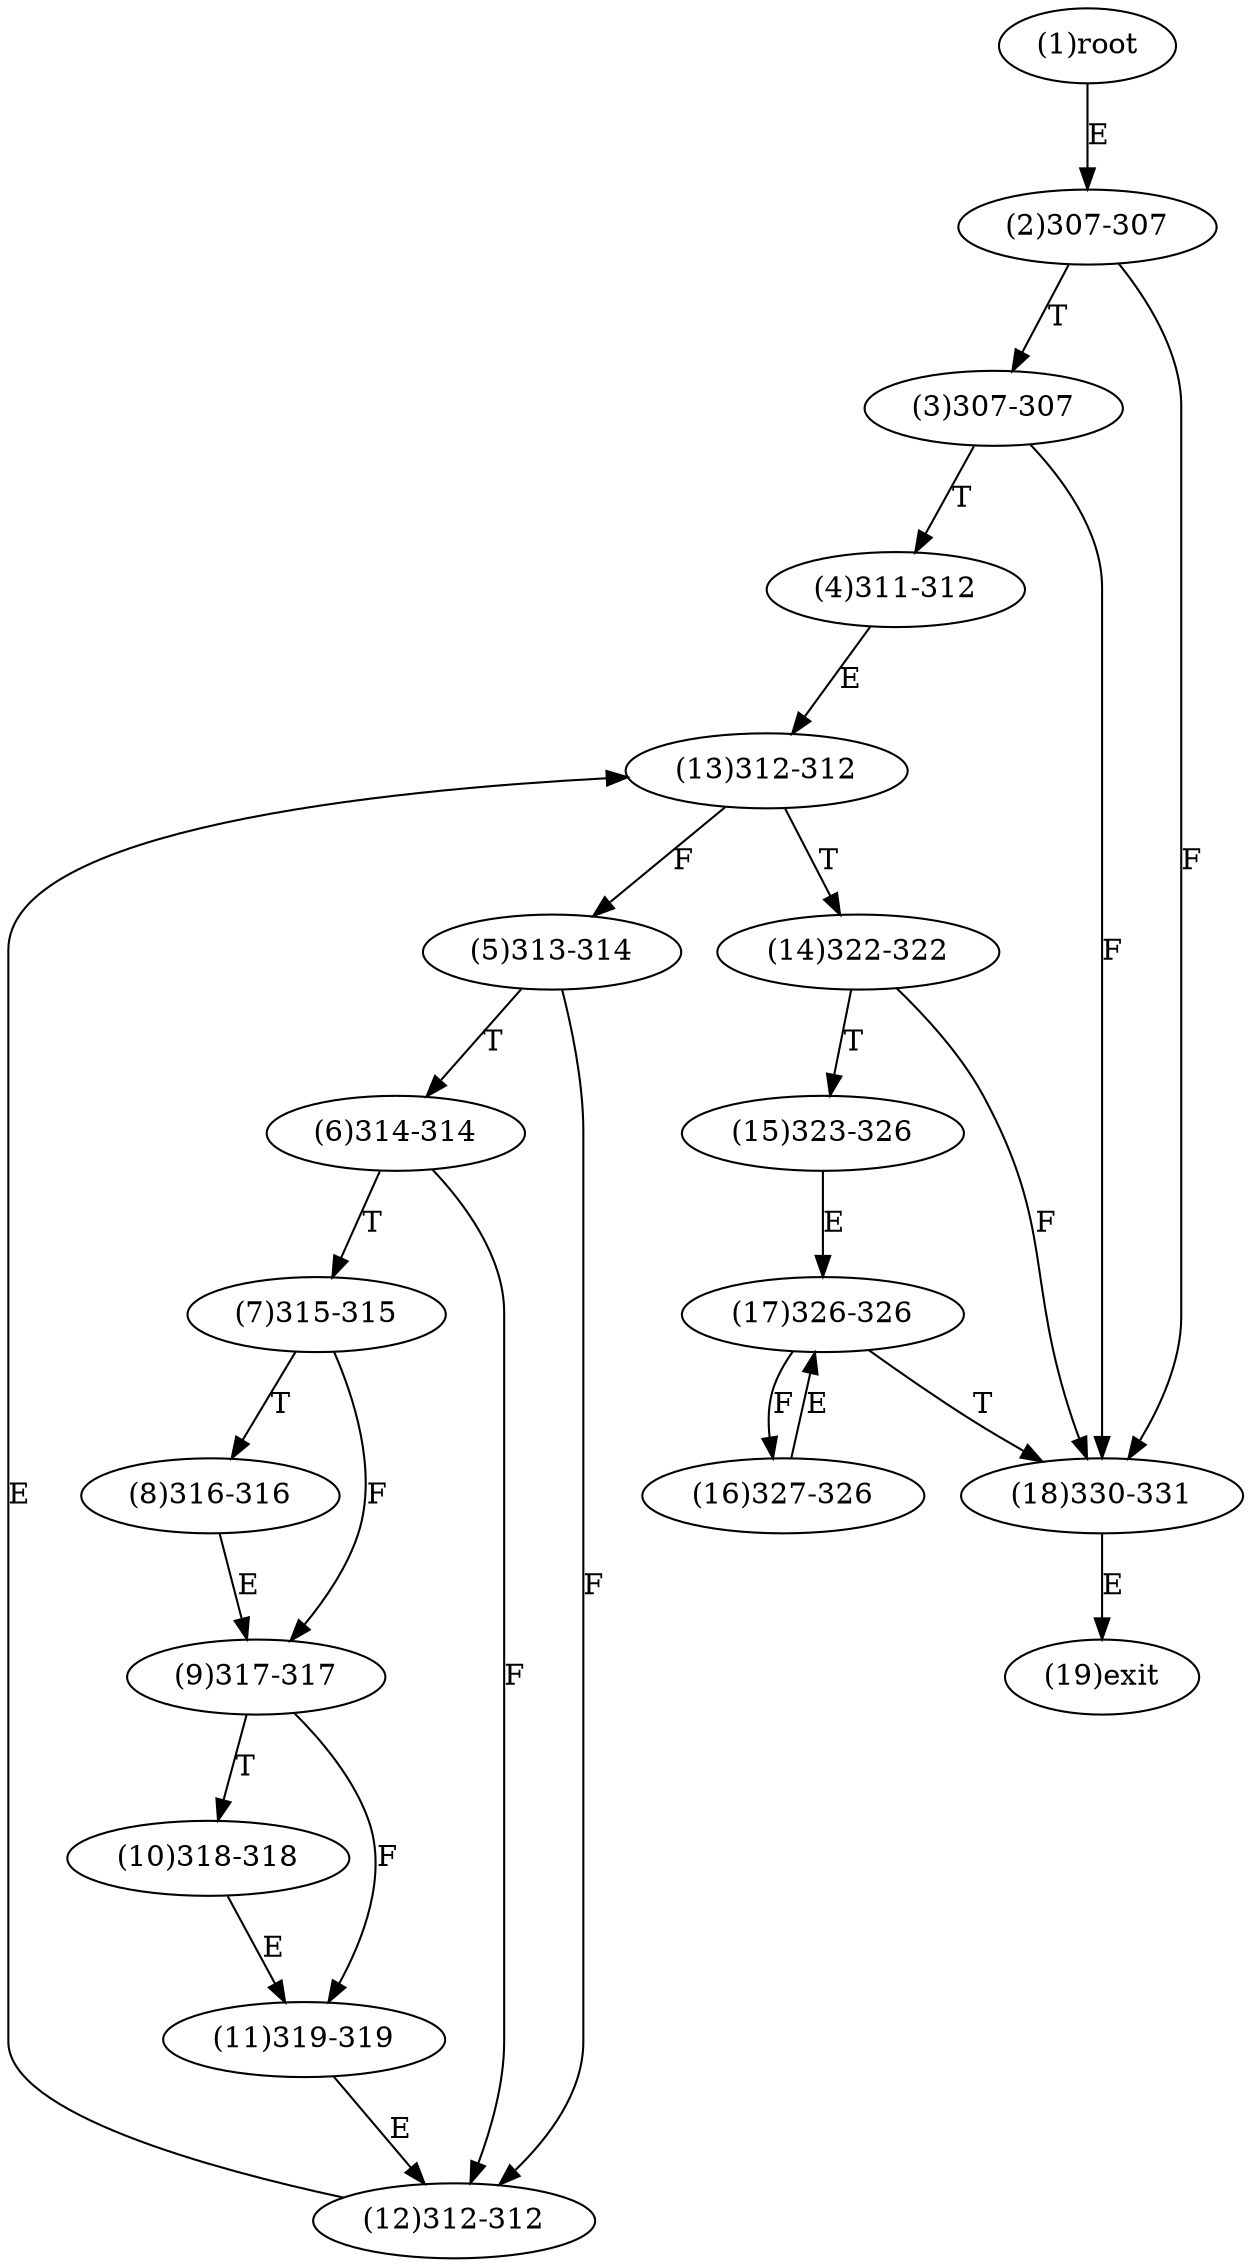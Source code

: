 digraph "" { 
1[ label="(1)root"];
2[ label="(2)307-307"];
3[ label="(3)307-307"];
4[ label="(4)311-312"];
5[ label="(5)313-314"];
6[ label="(6)314-314"];
7[ label="(7)315-315"];
8[ label="(8)316-316"];
9[ label="(9)317-317"];
10[ label="(10)318-318"];
11[ label="(11)319-319"];
12[ label="(12)312-312"];
13[ label="(13)312-312"];
14[ label="(14)322-322"];
15[ label="(15)323-326"];
17[ label="(17)326-326"];
16[ label="(16)327-326"];
19[ label="(19)exit"];
18[ label="(18)330-331"];
1->2[ label="E"];
2->18[ label="F"];
2->3[ label="T"];
3->18[ label="F"];
3->4[ label="T"];
4->13[ label="E"];
5->12[ label="F"];
5->6[ label="T"];
6->12[ label="F"];
6->7[ label="T"];
7->9[ label="F"];
7->8[ label="T"];
8->9[ label="E"];
9->11[ label="F"];
9->10[ label="T"];
10->11[ label="E"];
11->12[ label="E"];
12->13[ label="E"];
13->5[ label="F"];
13->14[ label="T"];
14->18[ label="F"];
14->15[ label="T"];
15->17[ label="E"];
16->17[ label="E"];
17->16[ label="F"];
17->18[ label="T"];
18->19[ label="E"];
}